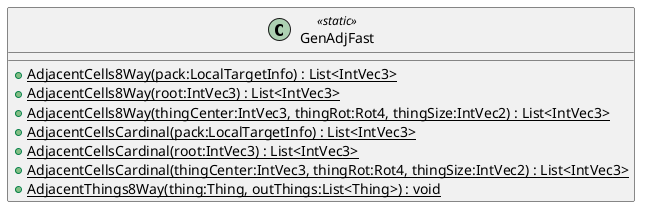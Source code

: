 @startuml
class GenAdjFast <<static>> {
    + {static} AdjacentCells8Way(pack:LocalTargetInfo) : List<IntVec3>
    + {static} AdjacentCells8Way(root:IntVec3) : List<IntVec3>
    + {static} AdjacentCells8Way(thingCenter:IntVec3, thingRot:Rot4, thingSize:IntVec2) : List<IntVec3>
    + {static} AdjacentCellsCardinal(pack:LocalTargetInfo) : List<IntVec3>
    + {static} AdjacentCellsCardinal(root:IntVec3) : List<IntVec3>
    + {static} AdjacentCellsCardinal(thingCenter:IntVec3, thingRot:Rot4, thingSize:IntVec2) : List<IntVec3>
    + {static} AdjacentThings8Way(thing:Thing, outThings:List<Thing>) : void
}
@enduml
